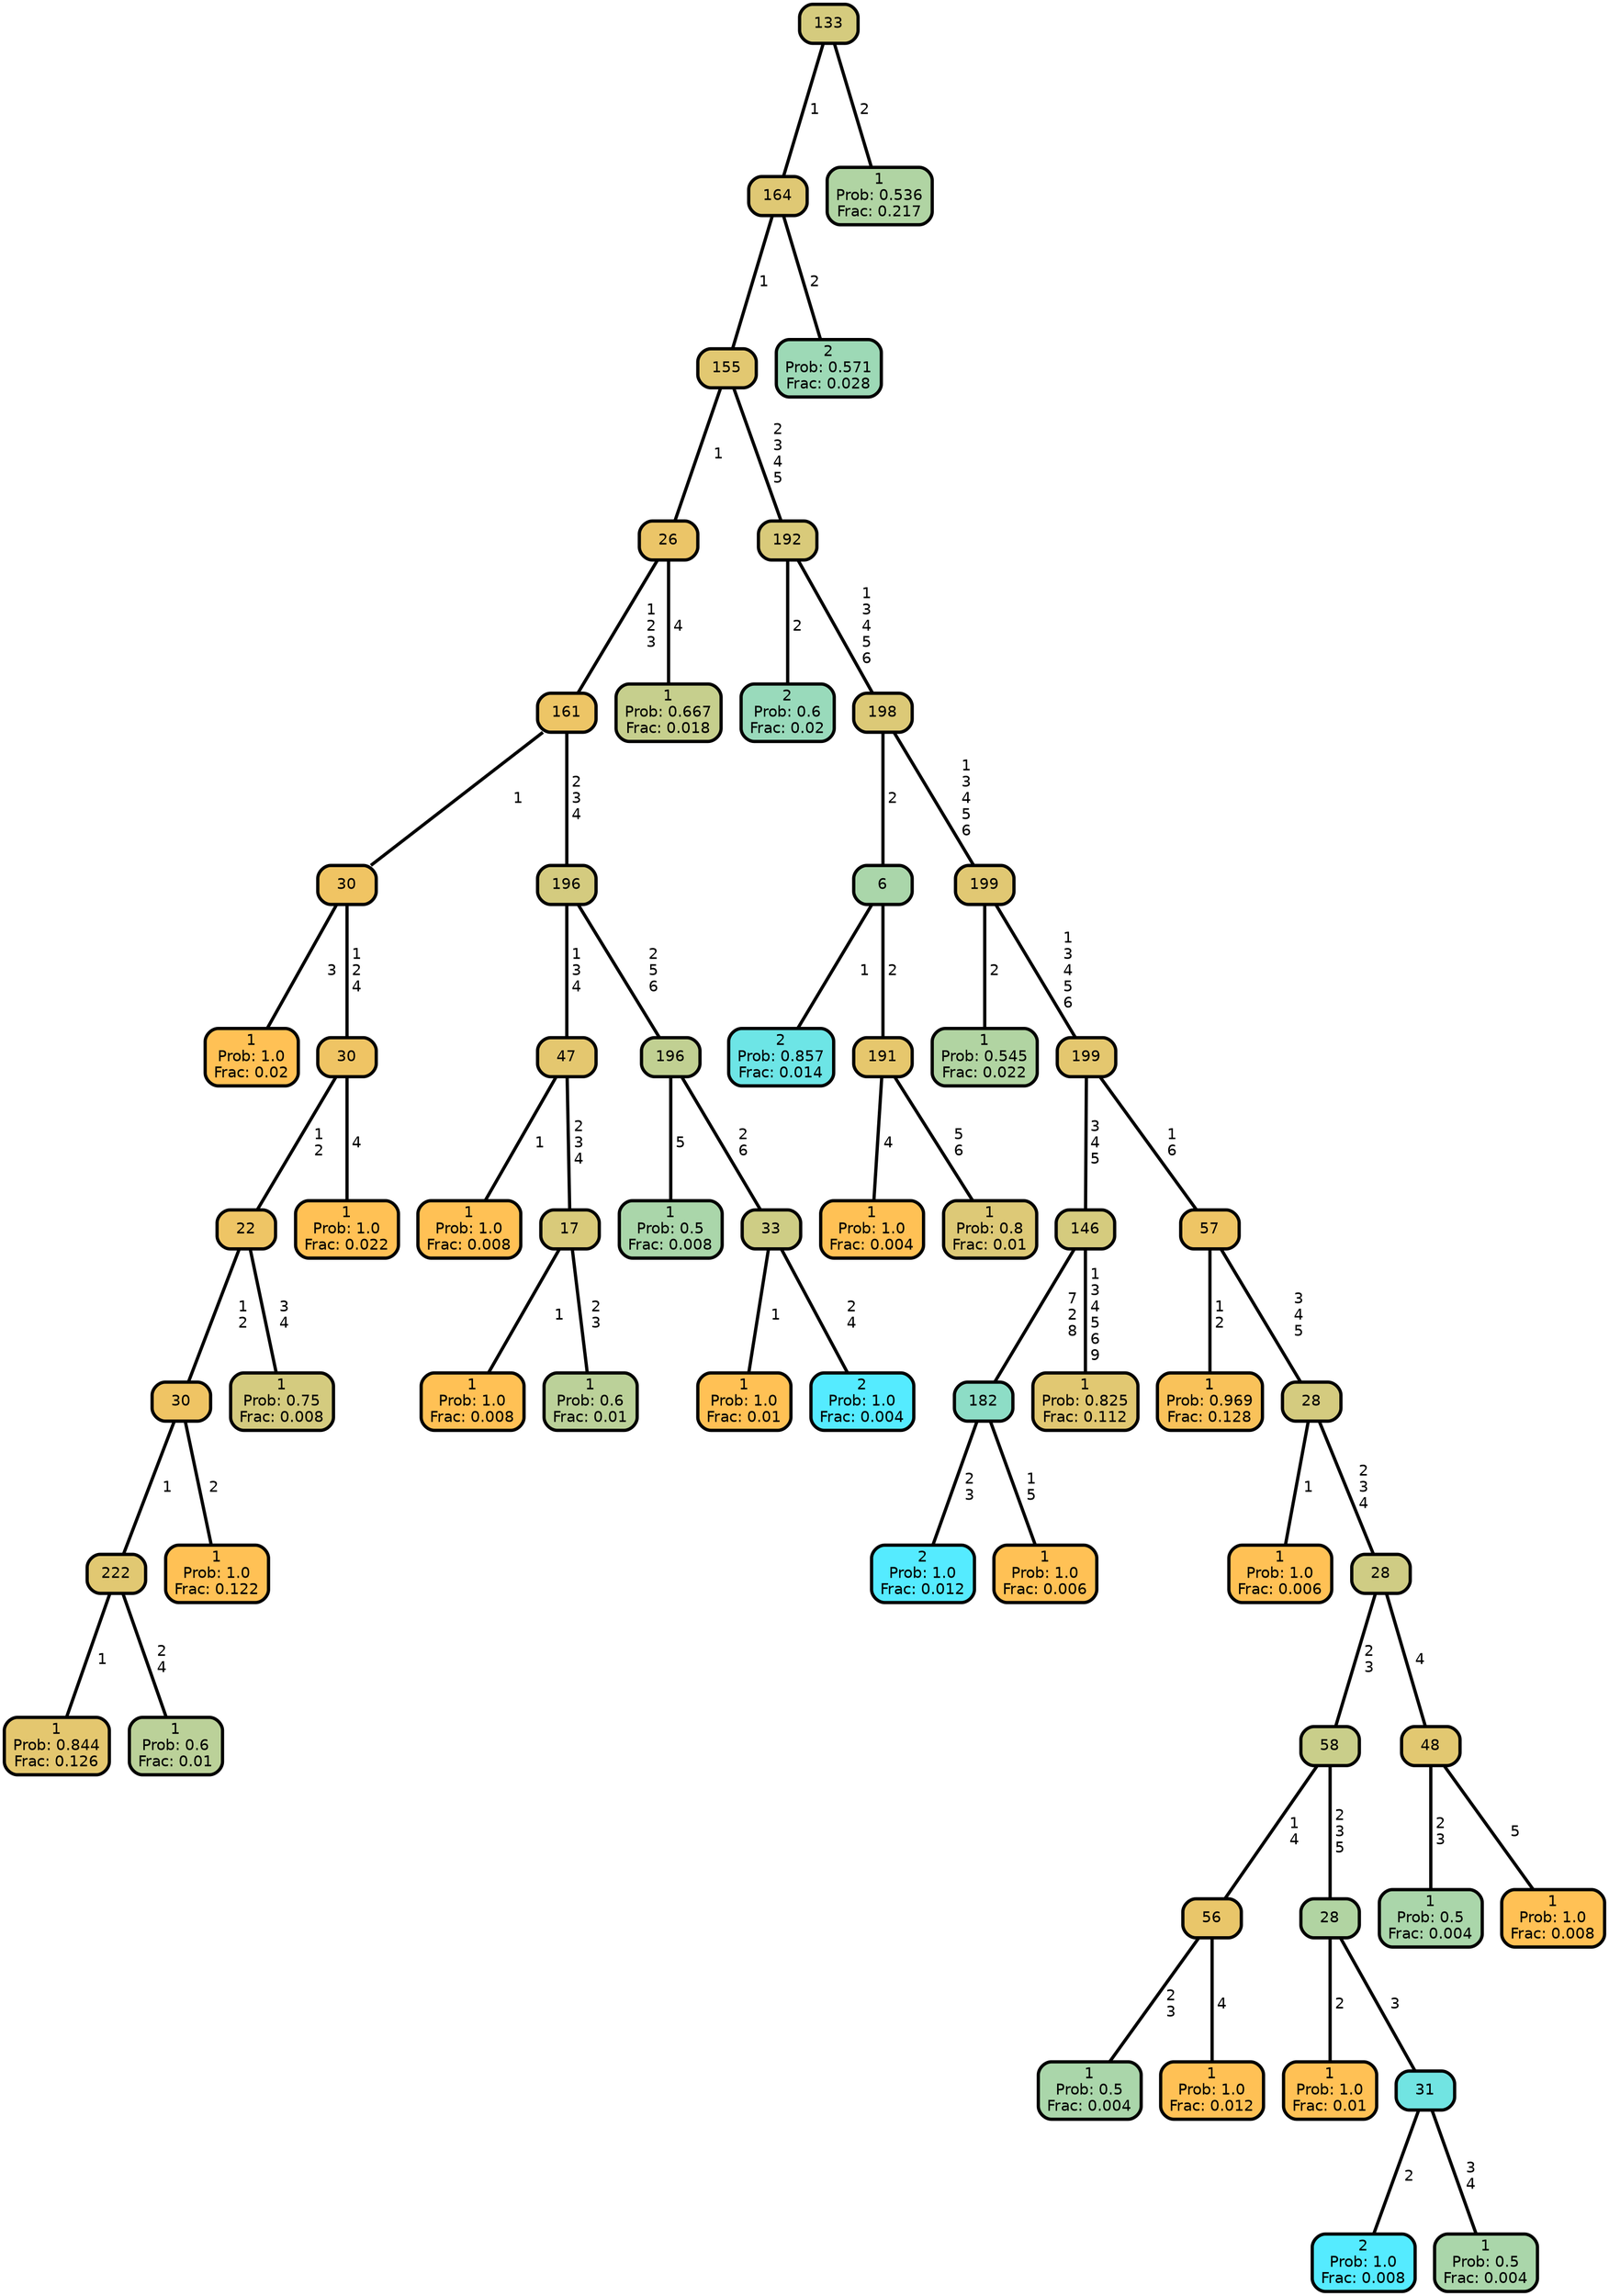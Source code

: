 graph Tree {
node [shape=box, style="filled, rounded",color="black",penwidth="3",fontcolor="black",                 fontname=helvetica] ;
graph [ranksep="0 equally", splines=straight,                 bgcolor=transparent, dpi=200] ;
edge [fontname=helvetica, color=black] ;
0 [label="1
Prob: 1.0
Frac: 0.02", fillcolor="#ffc155"] ;
1 [label="30", fillcolor="#f0c463"] ;
2 [label="1
Prob: 0.844
Frac: 0.126", fillcolor="#e4c76f"] ;
3 [label="222", fillcolor="#e1c872"] ;
4 [label="1
Prob: 0.6
Frac: 0.01", fillcolor="#bbd199"] ;
5 [label="30", fillcolor="#efc464"] ;
6 [label="1
Prob: 1.0
Frac: 0.122", fillcolor="#ffc155"] ;
7 [label="22", fillcolor="#eec565"] ;
8 [label="1
Prob: 0.75
Frac: 0.008", fillcolor="#d4cb7f"] ;
9 [label="30", fillcolor="#efc464"] ;
10 [label="1
Prob: 1.0
Frac: 0.022", fillcolor="#ffc155"] ;
11 [label="161", fillcolor="#edc566"] ;
12 [label="1
Prob: 1.0
Frac: 0.008", fillcolor="#ffc155"] ;
13 [label="47", fillcolor="#e4c76f"] ;
14 [label="1
Prob: 1.0
Frac: 0.008", fillcolor="#ffc155"] ;
15 [label="17", fillcolor="#d9ca7a"] ;
16 [label="1
Prob: 0.6
Frac: 0.01", fillcolor="#bbd199"] ;
17 [label="196", fillcolor="#d4cb7f"] ;
18 [label="1
Prob: 0.5
Frac: 0.008", fillcolor="#aad6aa"] ;
19 [label="196", fillcolor="#c1d092"] ;
20 [label="1
Prob: 1.0
Frac: 0.01", fillcolor="#ffc155"] ;
21 [label="33", fillcolor="#cecd85"] ;
22 [label="2
Prob: 1.0
Frac: 0.004", fillcolor="#55ebff"] ;
23 [label="26", fillcolor="#ebc568"] ;
24 [label="1
Prob: 0.667
Frac: 0.018", fillcolor="#c6cf8d"] ;
25 [label="155", fillcolor="#e2c871"] ;
26 [label="2
Prob: 0.6
Frac: 0.02", fillcolor="#99dabb"] ;
27 [label="192", fillcolor="#d9ca7a"] ;
28 [label="2
Prob: 0.857
Frac: 0.014", fillcolor="#6de5e6"] ;
29 [label="6", fillcolor="#aad6aa"] ;
30 [label="1
Prob: 1.0
Frac: 0.004", fillcolor="#ffc155"] ;
31 [label="191", fillcolor="#e6c76d"] ;
32 [label="1
Prob: 0.8
Frac: 0.01", fillcolor="#ddc977"] ;
33 [label="198", fillcolor="#dcc977"] ;
34 [label="1
Prob: 0.545
Frac: 0.022", fillcolor="#b1d4a2"] ;
35 [label="199", fillcolor="#e1c873"] ;
36 [label="2
Prob: 1.0
Frac: 0.012", fillcolor="#55ebff"] ;
37 [label="182", fillcolor="#8dddc6"] ;
38 [label="1
Prob: 1.0
Frac: 0.006", fillcolor="#ffc155"] ;
39 [label="146", fillcolor="#d5cb7e"] ;
40 [label="1
Prob: 0.825
Frac: 0.112", fillcolor="#e1c872"] ;
41 [label="199", fillcolor="#e4c76f"] ;
42 [label="1
Prob: 0.969
Frac: 0.128", fillcolor="#f9c25a"] ;
43 [label="57", fillcolor="#eec565"] ;
44 [label="1
Prob: 1.0
Frac: 0.006", fillcolor="#ffc155"] ;
45 [label="28", fillcolor="#d4cb7f"] ;
46 [label="1
Prob: 0.5
Frac: 0.004", fillcolor="#aad6aa"] ;
47 [label="56", fillcolor="#e9c66a"] ;
48 [label="1
Prob: 1.0
Frac: 0.012", fillcolor="#ffc155"] ;
49 [label="58", fillcolor="#c9ce8a"] ;
50 [label="1
Prob: 1.0
Frac: 0.01", fillcolor="#ffc155"] ;
51 [label="28", fillcolor="#b1d4a2"] ;
52 [label="2
Prob: 1.0
Frac: 0.008", fillcolor="#55ebff"] ;
53 [label="31", fillcolor="#71e4e2"] ;
54 [label="1
Prob: 0.5
Frac: 0.004", fillcolor="#aad6aa"] ;
55 [label="28", fillcolor="#cfcc84"] ;
56 [label="1
Prob: 0.5
Frac: 0.004", fillcolor="#aad6aa"] ;
57 [label="48", fillcolor="#e2c871"] ;
58 [label="1
Prob: 1.0
Frac: 0.008", fillcolor="#ffc155"] ;
59 [label="164", fillcolor="#dfc874"] ;
60 [label="2
Prob: 0.571
Frac: 0.028", fillcolor="#9dd9b6"] ;
61 [label="133", fillcolor="#d5cb7e"] ;
62 [label="1
Prob: 0.536
Frac: 0.217", fillcolor="#b0d4a3"] ;
1 -- 0 [label=" 3",penwidth=3] ;
1 -- 9 [label=" 1\n 2\n 4",penwidth=3] ;
3 -- 2 [label=" 1",penwidth=3] ;
3 -- 4 [label=" 2\n 4",penwidth=3] ;
5 -- 3 [label=" 1",penwidth=3] ;
5 -- 6 [label=" 2",penwidth=3] ;
7 -- 5 [label=" 1\n 2",penwidth=3] ;
7 -- 8 [label=" 3\n 4",penwidth=3] ;
9 -- 7 [label=" 1\n 2",penwidth=3] ;
9 -- 10 [label=" 4",penwidth=3] ;
11 -- 1 [label=" 1",penwidth=3] ;
11 -- 17 [label=" 2\n 3\n 4",penwidth=3] ;
13 -- 12 [label=" 1",penwidth=3] ;
13 -- 15 [label=" 2\n 3\n 4",penwidth=3] ;
15 -- 14 [label=" 1",penwidth=3] ;
15 -- 16 [label=" 2\n 3",penwidth=3] ;
17 -- 13 [label=" 1\n 3\n 4",penwidth=3] ;
17 -- 19 [label=" 2\n 5\n 6",penwidth=3] ;
19 -- 18 [label=" 5",penwidth=3] ;
19 -- 21 [label=" 2\n 6",penwidth=3] ;
21 -- 20 [label=" 1",penwidth=3] ;
21 -- 22 [label=" 2\n 4",penwidth=3] ;
23 -- 11 [label=" 1\n 2\n 3",penwidth=3] ;
23 -- 24 [label=" 4",penwidth=3] ;
25 -- 23 [label=" 1",penwidth=3] ;
25 -- 27 [label=" 2\n 3\n 4\n 5",penwidth=3] ;
27 -- 26 [label=" 2",penwidth=3] ;
27 -- 33 [label=" 1\n 3\n 4\n 5\n 6",penwidth=3] ;
29 -- 28 [label=" 1",penwidth=3] ;
29 -- 31 [label=" 2",penwidth=3] ;
31 -- 30 [label=" 4",penwidth=3] ;
31 -- 32 [label=" 5\n 6",penwidth=3] ;
33 -- 29 [label=" 2",penwidth=3] ;
33 -- 35 [label=" 1\n 3\n 4\n 5\n 6",penwidth=3] ;
35 -- 34 [label=" 2",penwidth=3] ;
35 -- 41 [label=" 1\n 3\n 4\n 5\n 6",penwidth=3] ;
37 -- 36 [label=" 2\n 3",penwidth=3] ;
37 -- 38 [label=" 1\n 5",penwidth=3] ;
39 -- 37 [label=" 7\n 2\n 8",penwidth=3] ;
39 -- 40 [label=" 1\n 3\n 4\n 5\n 6\n 9",penwidth=3] ;
41 -- 39 [label=" 3\n 4\n 5",penwidth=3] ;
41 -- 43 [label=" 1\n 6",penwidth=3] ;
43 -- 42 [label=" 1\n 2",penwidth=3] ;
43 -- 45 [label=" 3\n 4\n 5",penwidth=3] ;
45 -- 44 [label=" 1",penwidth=3] ;
45 -- 55 [label=" 2\n 3\n 4",penwidth=3] ;
47 -- 46 [label=" 2\n 3",penwidth=3] ;
47 -- 48 [label=" 4",penwidth=3] ;
49 -- 47 [label=" 1\n 4",penwidth=3] ;
49 -- 51 [label=" 2\n 3\n 5",penwidth=3] ;
51 -- 50 [label=" 2",penwidth=3] ;
51 -- 53 [label=" 3",penwidth=3] ;
53 -- 52 [label=" 2",penwidth=3] ;
53 -- 54 [label=" 3\n 4",penwidth=3] ;
55 -- 49 [label=" 2\n 3",penwidth=3] ;
55 -- 57 [label=" 4",penwidth=3] ;
57 -- 56 [label=" 2\n 3",penwidth=3] ;
57 -- 58 [label=" 5",penwidth=3] ;
59 -- 25 [label=" 1",penwidth=3] ;
59 -- 60 [label=" 2",penwidth=3] ;
61 -- 59 [label=" 1",penwidth=3] ;
61 -- 62 [label=" 2",penwidth=3] ;
{rank = same;}}